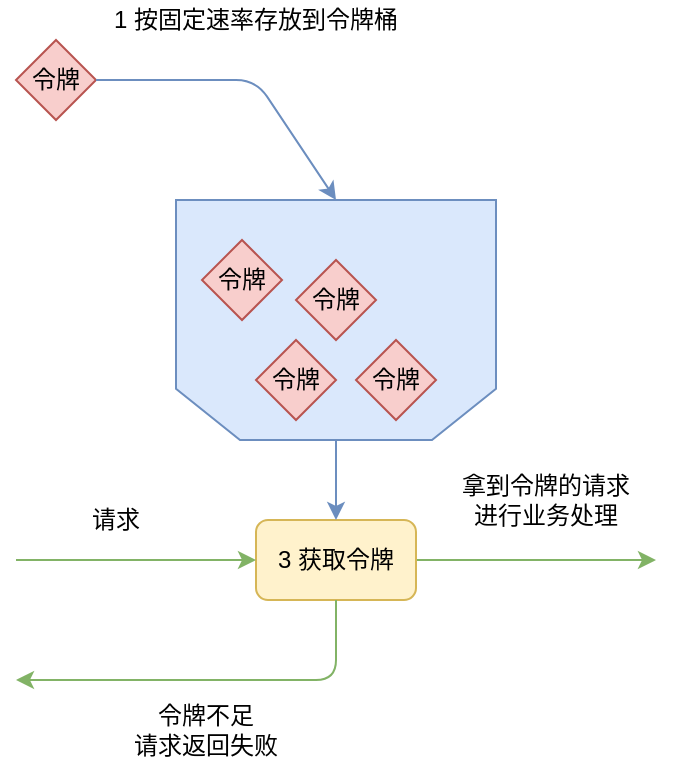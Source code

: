 <mxfile version="12.3.2" type="device" pages="1"><diagram id="KUd7FCAT5z612JaQRH7s" name="Page-1"><mxGraphModel dx="946" dy="600" grid="1" gridSize="10" guides="1" tooltips="1" connect="1" arrows="1" fold="1" page="1" pageScale="1" pageWidth="827" pageHeight="1169" math="0" shadow="0"><root><mxCell id="0"/><mxCell id="1" parent="0"/><mxCell id="Ob_ix7qdeM1xs9gVEPMk-2" value="" style="shape=loopLimit;whiteSpace=wrap;html=1;rotation=-180;size=32;fillColor=#dae8fc;strokeColor=#6c8ebf;" vertex="1" parent="1"><mxGeometry x="360" y="160" width="160" height="120" as="geometry"/></mxCell><mxCell id="Ob_ix7qdeM1xs9gVEPMk-3" value="令牌" style="rhombus;whiteSpace=wrap;html=1;fillColor=#f8cecc;strokeColor=#b85450;" vertex="1" parent="1"><mxGeometry x="280" y="80" width="40" height="40" as="geometry"/></mxCell><mxCell id="Ob_ix7qdeM1xs9gVEPMk-5" value="令牌" style="rhombus;whiteSpace=wrap;html=1;fillColor=#f8cecc;strokeColor=#b85450;" vertex="1" parent="1"><mxGeometry x="373" y="180" width="40" height="40" as="geometry"/></mxCell><mxCell id="Ob_ix7qdeM1xs9gVEPMk-6" value="令牌" style="rhombus;whiteSpace=wrap;html=1;fillColor=#f8cecc;strokeColor=#b85450;" vertex="1" parent="1"><mxGeometry x="420" y="190" width="40" height="40" as="geometry"/></mxCell><mxCell id="Ob_ix7qdeM1xs9gVEPMk-7" value="令牌" style="rhombus;whiteSpace=wrap;html=1;fillColor=#f8cecc;strokeColor=#b85450;" vertex="1" parent="1"><mxGeometry x="400" y="230" width="40" height="40" as="geometry"/></mxCell><mxCell id="Ob_ix7qdeM1xs9gVEPMk-8" value="令牌" style="rhombus;whiteSpace=wrap;html=1;fillColor=#f8cecc;strokeColor=#b85450;" vertex="1" parent="1"><mxGeometry x="450" y="230" width="40" height="40" as="geometry"/></mxCell><mxCell id="Ob_ix7qdeM1xs9gVEPMk-9" value="" style="endArrow=classic;html=1;exitX=1;exitY=0.5;exitDx=0;exitDy=0;entryX=0.5;entryY=1;entryDx=0;entryDy=0;fillColor=#dae8fc;strokeColor=#6c8ebf;" edge="1" parent="1" source="Ob_ix7qdeM1xs9gVEPMk-3" target="Ob_ix7qdeM1xs9gVEPMk-2"><mxGeometry width="50" height="50" relative="1" as="geometry"><mxPoint x="400" y="120" as="sourcePoint"/><mxPoint x="450" y="70" as="targetPoint"/><Array as="points"><mxPoint x="400" y="100"/></Array></mxGeometry></mxCell><mxCell id="Ob_ix7qdeM1xs9gVEPMk-12" style="edgeStyle=orthogonalEdgeStyle;rounded=0;orthogonalLoop=1;jettySize=auto;html=1;fillColor=#d5e8d4;strokeColor=#82b366;" edge="1" parent="1" source="Ob_ix7qdeM1xs9gVEPMk-10"><mxGeometry relative="1" as="geometry"><mxPoint x="600" y="340" as="targetPoint"/></mxGeometry></mxCell><mxCell id="Ob_ix7qdeM1xs9gVEPMk-10" value="3 获取令牌" style="rounded=1;whiteSpace=wrap;html=1;fillColor=#fff2cc;strokeColor=#d6b656;" vertex="1" parent="1"><mxGeometry x="400" y="320" width="80" height="40" as="geometry"/></mxCell><mxCell id="Ob_ix7qdeM1xs9gVEPMk-11" value="" style="endArrow=classic;html=1;entryX=0;entryY=0.5;entryDx=0;entryDy=0;fillColor=#d5e8d4;strokeColor=#82b366;" edge="1" parent="1" target="Ob_ix7qdeM1xs9gVEPMk-10"><mxGeometry width="50" height="50" relative="1" as="geometry"><mxPoint x="280" y="340" as="sourcePoint"/><mxPoint x="370" y="330" as="targetPoint"/></mxGeometry></mxCell><mxCell id="Ob_ix7qdeM1xs9gVEPMk-13" value="" style="endArrow=classic;html=1;exitX=0.5;exitY=0;exitDx=0;exitDy=0;entryX=0.5;entryY=0;entryDx=0;entryDy=0;fillColor=#dae8fc;strokeColor=#6c8ebf;" edge="1" parent="1" source="Ob_ix7qdeM1xs9gVEPMk-2" target="Ob_ix7qdeM1xs9gVEPMk-10"><mxGeometry width="50" height="50" relative="1" as="geometry"><mxPoint x="570" y="320" as="sourcePoint"/><mxPoint x="620" y="270" as="targetPoint"/></mxGeometry></mxCell><mxCell id="Ob_ix7qdeM1xs9gVEPMk-14" value="1 按固定速率存放到令牌桶" style="text;html=1;strokeColor=none;fillColor=none;align=center;verticalAlign=middle;whiteSpace=wrap;rounded=0;" vertex="1" parent="1"><mxGeometry x="325" y="60" width="150" height="20" as="geometry"/></mxCell><mxCell id="Ob_ix7qdeM1xs9gVEPMk-15" value="请求" style="text;html=1;strokeColor=none;fillColor=none;align=center;verticalAlign=middle;whiteSpace=wrap;rounded=0;" vertex="1" parent="1"><mxGeometry x="310" y="310" width="40" height="20" as="geometry"/></mxCell><mxCell id="Ob_ix7qdeM1xs9gVEPMk-16" value="拿到令牌的请求&lt;br&gt;进行业务处理" style="text;html=1;strokeColor=none;fillColor=none;align=center;verticalAlign=middle;whiteSpace=wrap;rounded=0;" vertex="1" parent="1"><mxGeometry x="480" y="295" width="130" height="30" as="geometry"/></mxCell><mxCell id="Ob_ix7qdeM1xs9gVEPMk-19" value="令牌不足&lt;br&gt;请求返回失败" style="text;html=1;strokeColor=none;fillColor=none;align=center;verticalAlign=middle;whiteSpace=wrap;rounded=0;" vertex="1" parent="1"><mxGeometry x="310" y="410" width="130" height="30" as="geometry"/></mxCell><mxCell id="Ob_ix7qdeM1xs9gVEPMk-20" value="" style="endArrow=classic;html=1;exitX=0.5;exitY=1;exitDx=0;exitDy=0;fillColor=#d5e8d4;strokeColor=#82b366;" edge="1" parent="1" source="Ob_ix7qdeM1xs9gVEPMk-10"><mxGeometry width="50" height="50" relative="1" as="geometry"><mxPoint x="370" y="450" as="sourcePoint"/><mxPoint x="280" y="400" as="targetPoint"/><Array as="points"><mxPoint x="440" y="400"/></Array></mxGeometry></mxCell></root></mxGraphModel></diagram></mxfile>